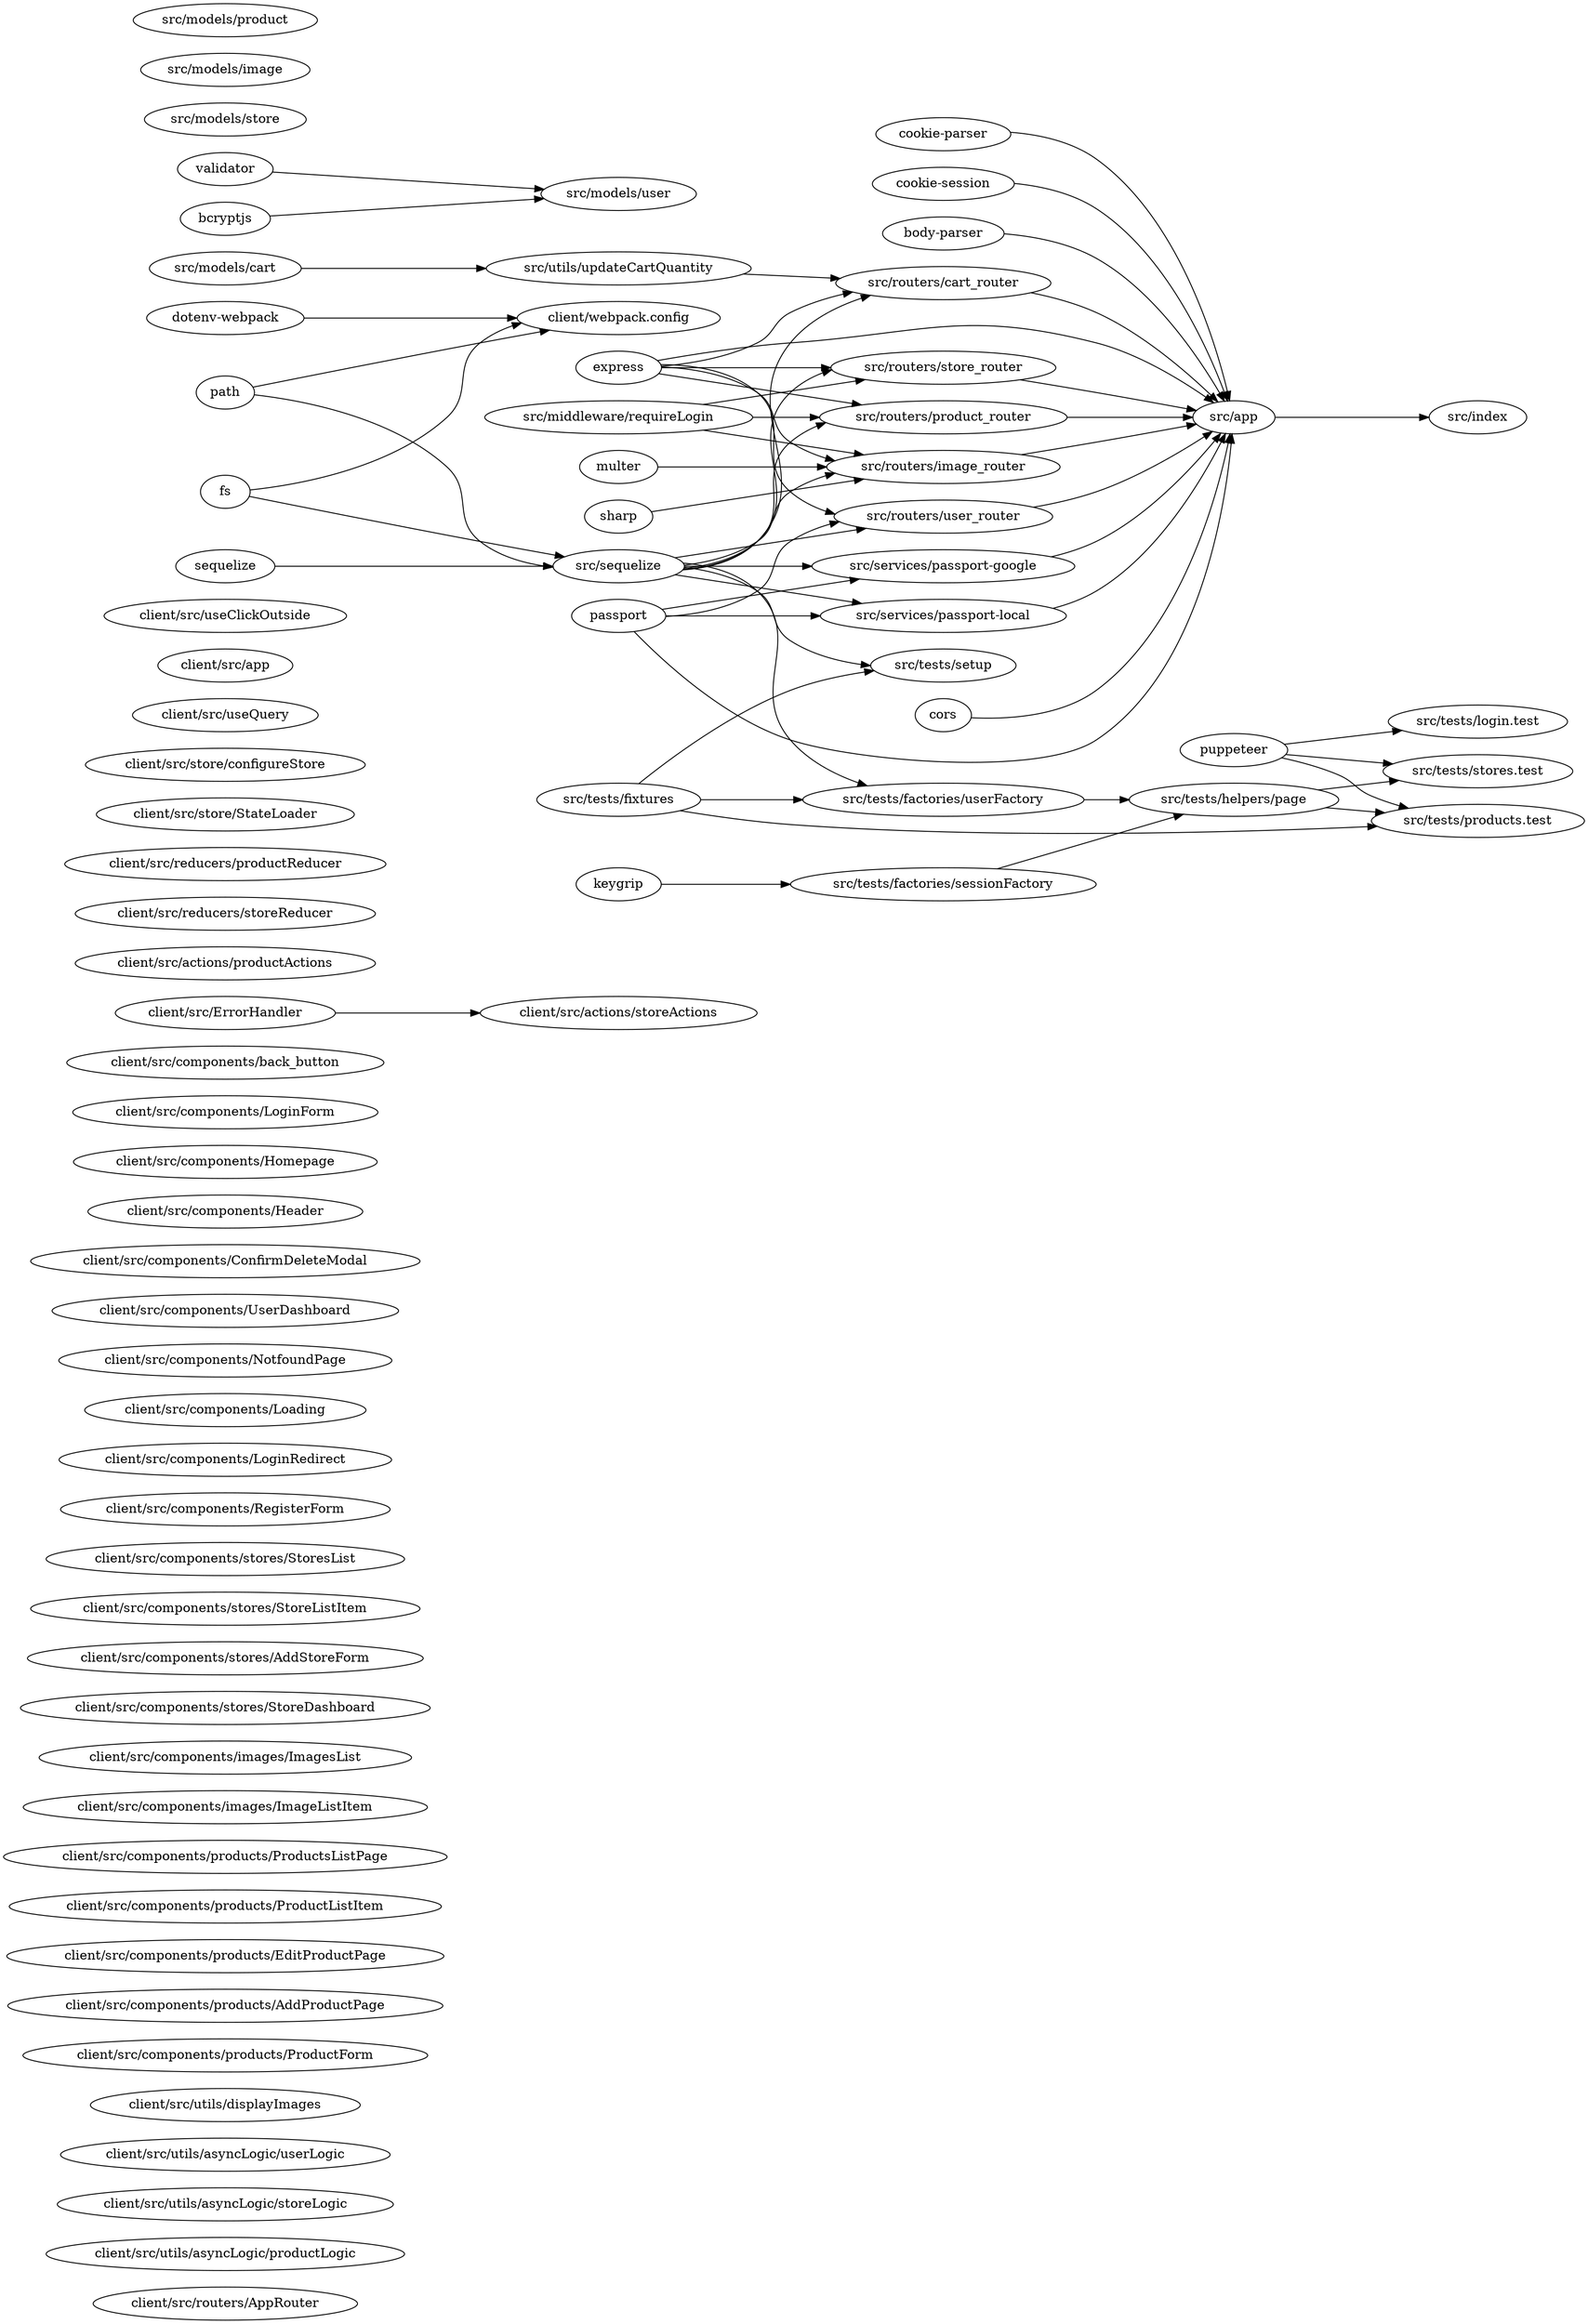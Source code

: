 digraph {
	graph [rankdir=LR]
	"client/src/routers/AppRouter"
	"client/src/utils/asyncLogic/productLogic"
	"client/src/utils/asyncLogic/storeLogic"
	"client/src/utils/asyncLogic/userLogic"
	"client/src/utils/displayImages"
	"client/src/components/products/ProductForm"
	"client/src/components/products/AddProductPage"
	"client/src/components/products/EditProductPage"
	"client/src/components/products/ProductListItem"
	"client/src/components/products/ProductsListPage"
	"client/src/components/images/ImageListItem"
	"client/src/components/images/ImagesList"
	"client/src/components/stores/StoreDashboard"
	"client/src/components/stores/AddStoreForm"
	"client/src/components/stores/StoreListItem"
	"client/src/components/stores/StoresList"
	"client/src/components/RegisterForm"
	"client/src/components/LoginRedirect"
	"client/src/components/Loading"
	"client/src/components/NotfoundPage"
	"client/src/components/UserDashboard"
	"client/src/components/ConfirmDeleteModal"
	"client/src/components/Header"
	"client/src/components/Homepage"
	"client/src/components/LoginForm"
	"client/src/components/back_button"
	"client/src/actions/storeActions"
	"client/src/actions/storeActions"
	"client/src/ErrorHandler" -> "client/src/actions/storeActions"
	"client/src/actions/productActions"
	"client/src/reducers/storeReducer"
	"client/src/reducers/productReducer"
	"client/src/store/StateLoader"
	"client/src/store/configureStore"
	"client/src/useQuery"
	"client/src/app"
	"client/src/useClickOutside"
	"client/webpack.config"
	"client/webpack.config"
	path -> "client/webpack.config"
	"client/webpack.config"
	"dotenv-webpack" -> "client/webpack.config"
	"client/webpack.config"
	fs -> "client/webpack.config"
	"src/routers/user_router"
	"src/routers/user_router"
	express -> "src/routers/user_router"
	"src/routers/user_router"
	passport -> "src/routers/user_router"
	"src/routers/user_router"
	"src/sequelize" -> "src/routers/user_router"
	"src/routers/product_router"
	express -> "src/routers/product_router"
	"src/sequelize" -> "src/routers/product_router"
	"src/routers/product_router"
	"src/middleware/requireLogin" -> "src/routers/product_router"
	"src/routers/store_router"
	express -> "src/routers/store_router"
	"src/sequelize" -> "src/routers/store_router"
	"src/middleware/requireLogin" -> "src/routers/store_router"
	"src/routers/image_router"
	express -> "src/routers/image_router"
	"src/routers/image_router"
	multer -> "src/routers/image_router"
	"src/routers/image_router"
	sharp -> "src/routers/image_router"
	"src/sequelize" -> "src/routers/image_router"
	"src/middleware/requireLogin" -> "src/routers/image_router"
	"src/routers/cart_router"
	express -> "src/routers/cart_router"
	"src/sequelize" -> "src/routers/cart_router"
	"src/routers/cart_router"
	"src/utils/updateCartQuantity" -> "src/routers/cart_router"
	"src/tests/factories/userFactory"
	"src/sequelize" -> "src/tests/factories/userFactory"
	"src/tests/factories/userFactory"
	"src/tests/fixtures" -> "src/tests/factories/userFactory"
	"src/tests/factories/sessionFactory"
	"src/tests/factories/sessionFactory"
	keygrip -> "src/tests/factories/sessionFactory"
	"src/tests/helpers/page"
	"src/tests/factories/sessionFactory" -> "src/tests/helpers/page"
	"src/tests/factories/userFactory" -> "src/tests/helpers/page"
	"src/tests/products.test"
	"src/tests/products.test"
	puppeteer -> "src/tests/products.test"
	"src/tests/fixtures" -> "src/tests/products.test"
	"src/tests/helpers/page" -> "src/tests/products.test"
	"src/tests/setup"
	"src/sequelize" -> "src/tests/setup"
	"src/tests/fixtures" -> "src/tests/setup"
	"src/tests/stores.test"
	puppeteer -> "src/tests/stores.test"
	"src/tests/helpers/page" -> "src/tests/stores.test"
	"src/tests/login.test"
	puppeteer -> "src/tests/login.test"
	"src/utils/updateCartQuantity"
	"src/models/cart" -> "src/utils/updateCartQuantity"
	"src/models/user"
	"src/models/user"
	validator -> "src/models/user"
	"src/models/user"
	bcryptjs -> "src/models/user"
	"src/models/store"
	"src/models/image"
	"src/models/product"
	"src/services/passport-local"
	passport -> "src/services/passport-local"
	"src/sequelize" -> "src/services/passport-local"
	"src/services/passport-google"
	passport -> "src/services/passport-google"
	"src/sequelize" -> "src/services/passport-google"
	"src/index"
	"src/index"
	"src/app" -> "src/index"
	path -> "src/sequelize"
	fs -> "src/sequelize"
	"src/sequelize"
	sequelize -> "src/sequelize"
	express -> "src/app"
	"src/app"
	cors -> "src/app"
	"src/app"
	"cookie-parser" -> "src/app"
	passport -> "src/app"
	"src/app"
	"cookie-session" -> "src/app"
	"src/app"
	"body-parser" -> "src/app"
	"src/routers/product_router" -> "src/app"
	"src/routers/cart_router" -> "src/app"
	"src/routers/user_router" -> "src/app"
	"src/routers/store_router" -> "src/app"
	"src/routers/image_router" -> "src/app"
	"src/services/passport-local" -> "src/app"
	"src/services/passport-google" -> "src/app"
}
